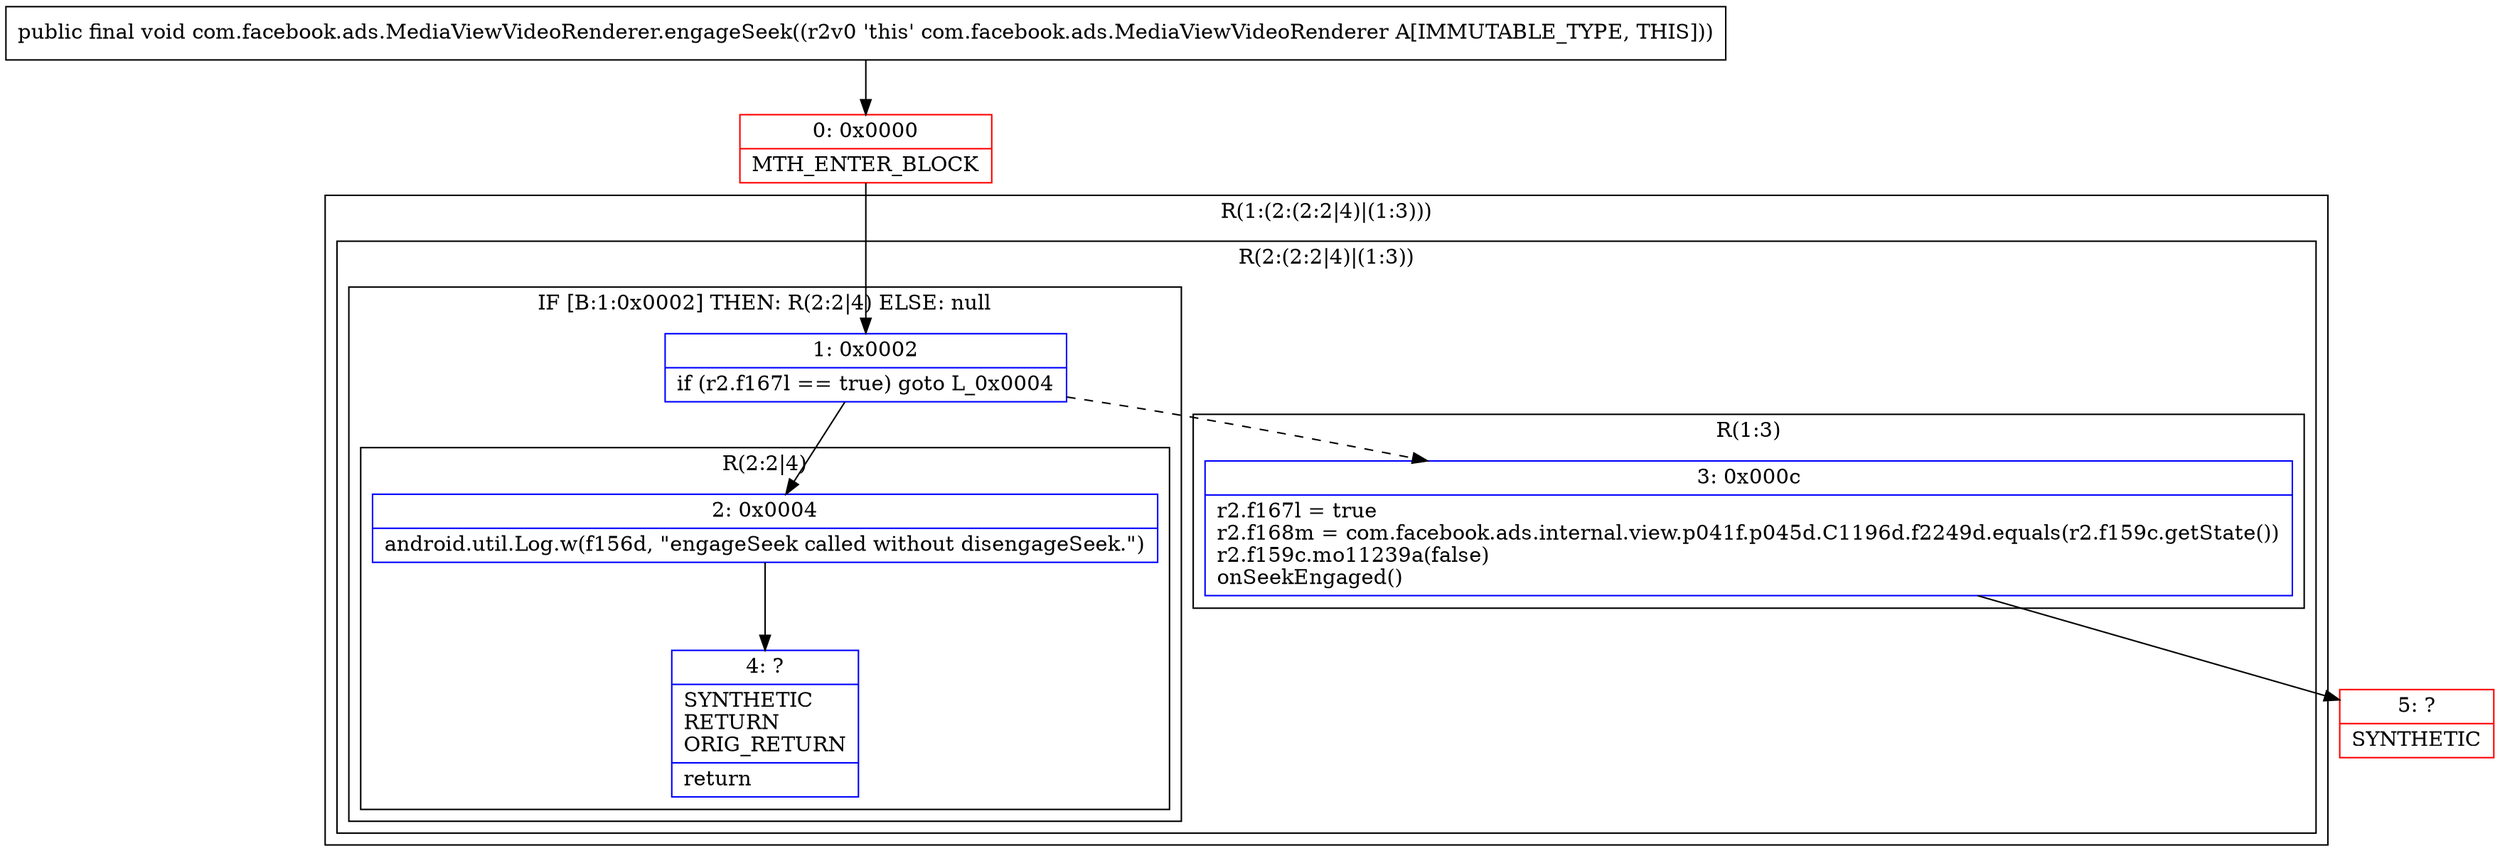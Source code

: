 digraph "CFG forcom.facebook.ads.MediaViewVideoRenderer.engageSeek()V" {
subgraph cluster_Region_1236707842 {
label = "R(1:(2:(2:2|4)|(1:3)))";
node [shape=record,color=blue];
subgraph cluster_Region_806879664 {
label = "R(2:(2:2|4)|(1:3))";
node [shape=record,color=blue];
subgraph cluster_IfRegion_230400581 {
label = "IF [B:1:0x0002] THEN: R(2:2|4) ELSE: null";
node [shape=record,color=blue];
Node_1 [shape=record,label="{1\:\ 0x0002|if (r2.f167l == true) goto L_0x0004\l}"];
subgraph cluster_Region_868545011 {
label = "R(2:2|4)";
node [shape=record,color=blue];
Node_2 [shape=record,label="{2\:\ 0x0004|android.util.Log.w(f156d, \"engageSeek called without disengageSeek.\")\l}"];
Node_4 [shape=record,label="{4\:\ ?|SYNTHETIC\lRETURN\lORIG_RETURN\l|return\l}"];
}
}
subgraph cluster_Region_1339992883 {
label = "R(1:3)";
node [shape=record,color=blue];
Node_3 [shape=record,label="{3\:\ 0x000c|r2.f167l = true\lr2.f168m = com.facebook.ads.internal.view.p041f.p045d.C1196d.f2249d.equals(r2.f159c.getState())\lr2.f159c.mo11239a(false)\lonSeekEngaged()\l}"];
}
}
}
Node_0 [shape=record,color=red,label="{0\:\ 0x0000|MTH_ENTER_BLOCK\l}"];
Node_5 [shape=record,color=red,label="{5\:\ ?|SYNTHETIC\l}"];
MethodNode[shape=record,label="{public final void com.facebook.ads.MediaViewVideoRenderer.engageSeek((r2v0 'this' com.facebook.ads.MediaViewVideoRenderer A[IMMUTABLE_TYPE, THIS])) }"];
MethodNode -> Node_0;
Node_1 -> Node_2;
Node_1 -> Node_3[style=dashed];
Node_2 -> Node_4;
Node_3 -> Node_5;
Node_0 -> Node_1;
}

